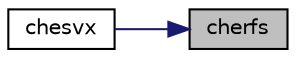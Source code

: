 digraph "cherfs"
{
 // LATEX_PDF_SIZE
  edge [fontname="Helvetica",fontsize="10",labelfontname="Helvetica",labelfontsize="10"];
  node [fontname="Helvetica",fontsize="10",shape=record];
  rankdir="RL";
  Node1 [label="cherfs",height=0.2,width=0.4,color="black", fillcolor="grey75", style="filled", fontcolor="black",tooltip="CHERFS"];
  Node1 -> Node2 [dir="back",color="midnightblue",fontsize="10",style="solid",fontname="Helvetica"];
  Node2 [label="chesvx",height=0.2,width=0.4,color="black", fillcolor="white", style="filled",URL="$chesvx_8f.html#ac0259fd948caa122aa7bcad0d78ed300",tooltip="CHESVX computes the solution to system of linear equations A * X = B for HE matrices"];
}
